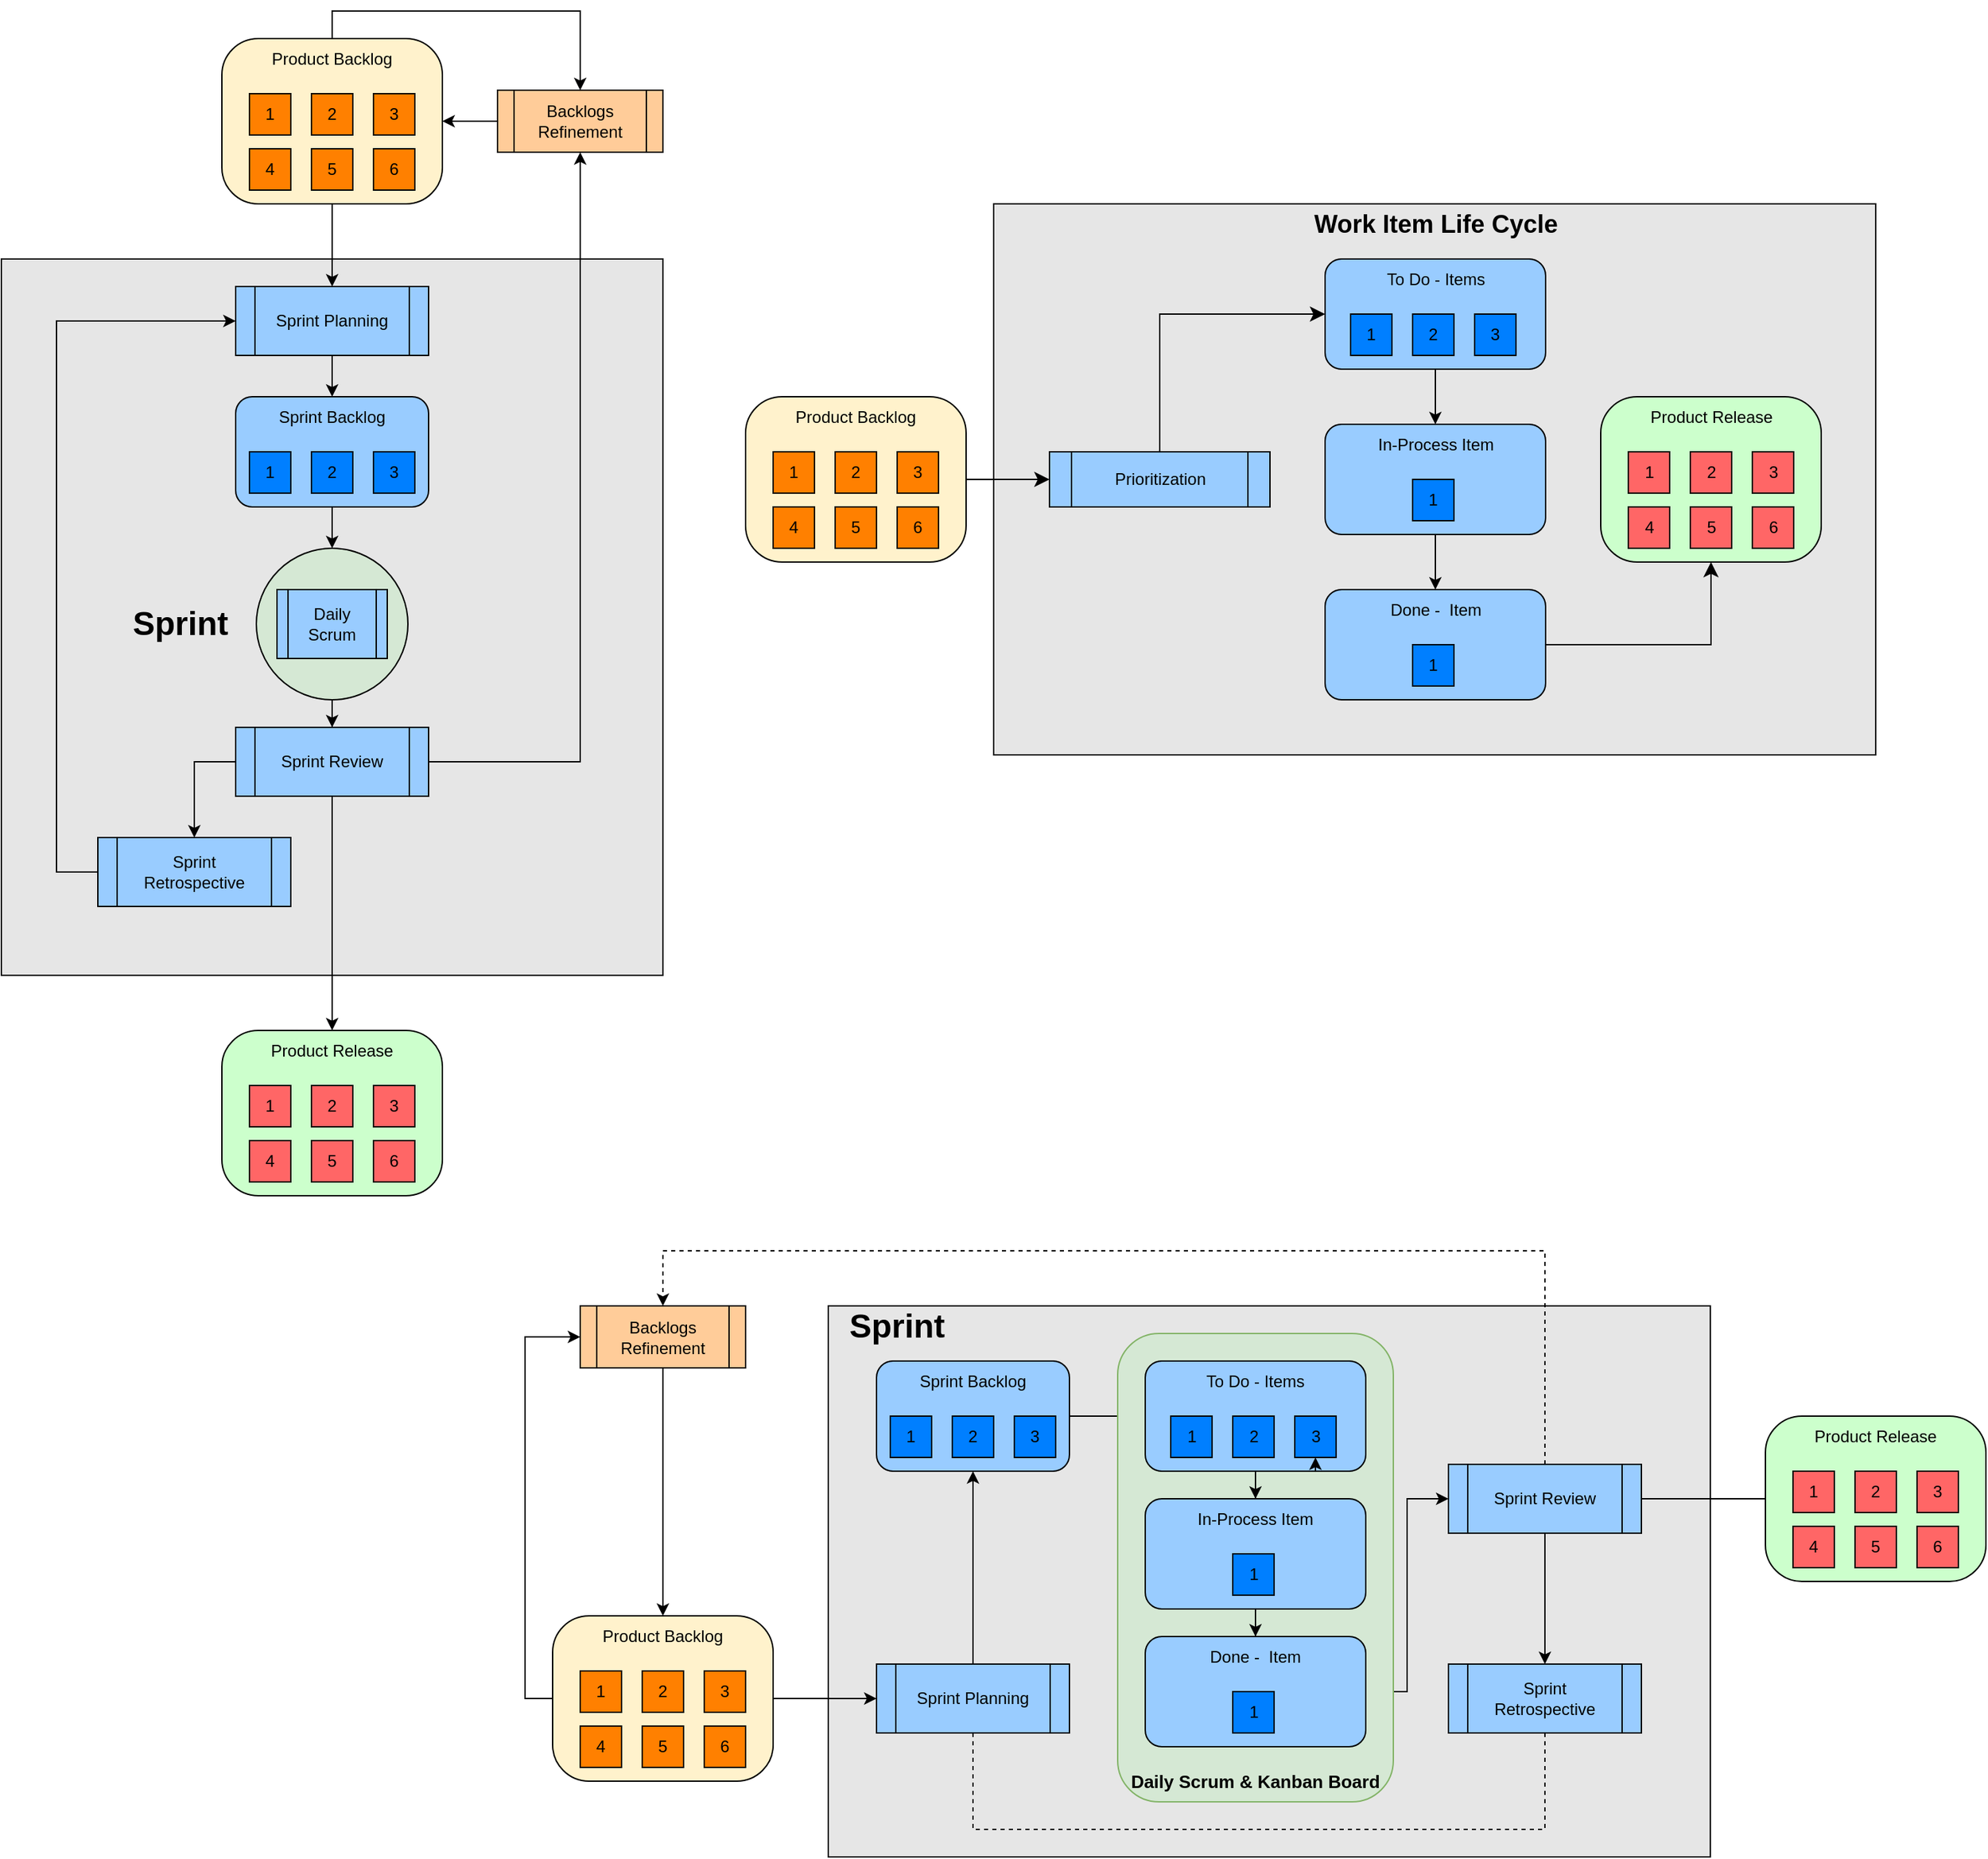 <mxfile version="21.0.6" type="github">
  <diagram name="Seite-1" id="60iAo9Uzv3837oWp7tHv">
    <mxGraphModel dx="1186" dy="755" grid="1" gridSize="10" guides="1" tooltips="1" connect="1" arrows="1" fold="1" page="1" pageScale="1" pageWidth="827" pageHeight="1169" math="0" shadow="0">
      <root>
        <mxCell id="0" />
        <mxCell id="1" parent="0" />
        <mxCell id="RtyP9Lv2QQKDSvv3CPA3-4" style="edgeStyle=orthogonalEdgeStyle;rounded=0;orthogonalLoop=1;jettySize=auto;html=1;entryX=1;entryY=0.5;entryDx=0;entryDy=0;" parent="1" source="RtyP9Lv2QQKDSvv3CPA3-1" target="RtyP9Lv2QQKDSvv3CPA3-2" edge="1">
          <mxGeometry relative="1" as="geometry" />
        </mxCell>
        <mxCell id="RtyP9Lv2QQKDSvv3CPA3-1" value="Backlogs Refinement" style="shape=process;whiteSpace=wrap;html=1;backgroundOutline=1;fillColor=#FFCC99;" parent="1" vertex="1">
          <mxGeometry x="400" y="77.5" width="120" height="45" as="geometry" />
        </mxCell>
        <mxCell id="RtyP9Lv2QQKDSvv3CPA3-5" style="edgeStyle=orthogonalEdgeStyle;rounded=0;orthogonalLoop=1;jettySize=auto;html=1;entryX=0.5;entryY=0;entryDx=0;entryDy=0;" parent="1" source="RtyP9Lv2QQKDSvv3CPA3-2" target="RtyP9Lv2QQKDSvv3CPA3-1" edge="1">
          <mxGeometry relative="1" as="geometry">
            <Array as="points">
              <mxPoint x="280" y="20" />
              <mxPoint x="460" y="20" />
            </Array>
          </mxGeometry>
        </mxCell>
        <mxCell id="RtyP9Lv2QQKDSvv3CPA3-2" value="" style="rounded=1;whiteSpace=wrap;html=1;arcSize=22;fillColor=#FFF2CC;" parent="1" vertex="1">
          <mxGeometry x="200" y="40" width="160" height="120" as="geometry" />
        </mxCell>
        <mxCell id="RtyP9Lv2QQKDSvv3CPA3-3" value="Product Backlog" style="text;html=1;strokeColor=none;fillColor=none;align=center;verticalAlign=middle;whiteSpace=wrap;rounded=0;" parent="1" vertex="1">
          <mxGeometry x="200" y="40" width="160" height="30" as="geometry" />
        </mxCell>
        <mxCell id="RtyP9Lv2QQKDSvv3CPA3-6" value="1" style="rounded=0;whiteSpace=wrap;html=1;fillColor=#FF8000;" parent="1" vertex="1">
          <mxGeometry x="220" y="80" width="30" height="30" as="geometry" />
        </mxCell>
        <mxCell id="RtyP9Lv2QQKDSvv3CPA3-7" value="4" style="rounded=0;whiteSpace=wrap;html=1;fillColor=#FF8000;" parent="1" vertex="1">
          <mxGeometry x="220" y="120" width="30" height="30" as="geometry" />
        </mxCell>
        <mxCell id="RtyP9Lv2QQKDSvv3CPA3-8" value="2" style="rounded=0;whiteSpace=wrap;html=1;fillColor=#FF8000;" parent="1" vertex="1">
          <mxGeometry x="265" y="80" width="30" height="30" as="geometry" />
        </mxCell>
        <mxCell id="RtyP9Lv2QQKDSvv3CPA3-9" value="3" style="rounded=0;whiteSpace=wrap;html=1;fillColor=#FF8000;" parent="1" vertex="1">
          <mxGeometry x="310" y="80" width="30" height="30" as="geometry" />
        </mxCell>
        <mxCell id="RtyP9Lv2QQKDSvv3CPA3-10" value="5" style="rounded=0;whiteSpace=wrap;html=1;fillColor=#FF8000;" parent="1" vertex="1">
          <mxGeometry x="265" y="120" width="30" height="30" as="geometry" />
        </mxCell>
        <mxCell id="RtyP9Lv2QQKDSvv3CPA3-11" value="6" style="rounded=0;whiteSpace=wrap;html=1;fillColor=#FF8000;" parent="1" vertex="1">
          <mxGeometry x="310" y="120" width="30" height="30" as="geometry" />
        </mxCell>
        <mxCell id="RtyP9Lv2QQKDSvv3CPA3-12" value="" style="rounded=0;whiteSpace=wrap;html=1;fillColor=#E6E6E6;" parent="1" vertex="1">
          <mxGeometry x="40" y="200" width="480" height="520" as="geometry" />
        </mxCell>
        <mxCell id="RtyP9Lv2QQKDSvv3CPA3-24" style="edgeStyle=orthogonalEdgeStyle;rounded=0;orthogonalLoop=1;jettySize=auto;html=1;entryX=0.5;entryY=0;entryDx=0;entryDy=0;" parent="1" source="RtyP9Lv2QQKDSvv3CPA3-14" target="RtyP9Lv2QQKDSvv3CPA3-18" edge="1">
          <mxGeometry relative="1" as="geometry" />
        </mxCell>
        <mxCell id="RtyP9Lv2QQKDSvv3CPA3-14" value="Sprint Planning" style="shape=process;whiteSpace=wrap;html=1;backgroundOutline=1;fillColor=#99CCFF;" parent="1" vertex="1">
          <mxGeometry x="210" y="220" width="140" height="50" as="geometry" />
        </mxCell>
        <mxCell id="RtyP9Lv2QQKDSvv3CPA3-15" style="edgeStyle=orthogonalEdgeStyle;rounded=0;orthogonalLoop=1;jettySize=auto;html=1;entryX=0.5;entryY=0;entryDx=0;entryDy=0;" parent="1" source="RtyP9Lv2QQKDSvv3CPA3-2" target="RtyP9Lv2QQKDSvv3CPA3-14" edge="1">
          <mxGeometry relative="1" as="geometry" />
        </mxCell>
        <mxCell id="RtyP9Lv2QQKDSvv3CPA3-23" style="edgeStyle=orthogonalEdgeStyle;rounded=0;orthogonalLoop=1;jettySize=auto;html=1;entryX=0.5;entryY=0;entryDx=0;entryDy=0;" parent="1" source="RtyP9Lv2QQKDSvv3CPA3-16" target="RtyP9Lv2QQKDSvv3CPA3-17" edge="1">
          <mxGeometry relative="1" as="geometry" />
        </mxCell>
        <mxCell id="RtyP9Lv2QQKDSvv3CPA3-16" value="" style="rounded=1;whiteSpace=wrap;html=1;fillColor=#99CCFF;" parent="1" vertex="1">
          <mxGeometry x="210" y="300" width="140" height="80" as="geometry" />
        </mxCell>
        <mxCell id="RtyP9Lv2QQKDSvv3CPA3-27" style="edgeStyle=orthogonalEdgeStyle;rounded=0;orthogonalLoop=1;jettySize=auto;html=1;" parent="1" source="RtyP9Lv2QQKDSvv3CPA3-17" target="RtyP9Lv2QQKDSvv3CPA3-26" edge="1">
          <mxGeometry relative="1" as="geometry" />
        </mxCell>
        <mxCell id="RtyP9Lv2QQKDSvv3CPA3-17" value="" style="ellipse;whiteSpace=wrap;html=1;aspect=fixed;fillColor=#D5E8D4;" parent="1" vertex="1">
          <mxGeometry x="225" y="410" width="110" height="110" as="geometry" />
        </mxCell>
        <mxCell id="RtyP9Lv2QQKDSvv3CPA3-18" value="Sprint Backlog" style="text;html=1;strokeColor=none;fillColor=none;align=center;verticalAlign=middle;whiteSpace=wrap;rounded=0;" parent="1" vertex="1">
          <mxGeometry x="210" y="300" width="140" height="30" as="geometry" />
        </mxCell>
        <mxCell id="RtyP9Lv2QQKDSvv3CPA3-19" value="1" style="rounded=0;whiteSpace=wrap;html=1;fillColor=#007FFF;" parent="1" vertex="1">
          <mxGeometry x="220" y="340" width="30" height="30" as="geometry" />
        </mxCell>
        <mxCell id="RtyP9Lv2QQKDSvv3CPA3-20" value="2" style="rounded=0;whiteSpace=wrap;html=1;fillColor=#007FFF;" parent="1" vertex="1">
          <mxGeometry x="265" y="340" width="30" height="30" as="geometry" />
        </mxCell>
        <mxCell id="RtyP9Lv2QQKDSvv3CPA3-21" value="3" style="rounded=0;whiteSpace=wrap;html=1;fillColor=#007FFF;" parent="1" vertex="1">
          <mxGeometry x="310" y="340" width="30" height="30" as="geometry" />
        </mxCell>
        <mxCell id="RtyP9Lv2QQKDSvv3CPA3-25" value="Daily&lt;br&gt;Scrum" style="shape=process;whiteSpace=wrap;html=1;backgroundOutline=1;fillColor=#99CCFF;" parent="1" vertex="1">
          <mxGeometry x="240" y="440" width="80" height="50" as="geometry" />
        </mxCell>
        <mxCell id="RtyP9Lv2QQKDSvv3CPA3-31" style="edgeStyle=orthogonalEdgeStyle;rounded=0;orthogonalLoop=1;jettySize=auto;html=1;entryX=0.5;entryY=1;entryDx=0;entryDy=0;" parent="1" source="RtyP9Lv2QQKDSvv3CPA3-26" target="RtyP9Lv2QQKDSvv3CPA3-1" edge="1">
          <mxGeometry relative="1" as="geometry" />
        </mxCell>
        <mxCell id="RtyP9Lv2QQKDSvv3CPA3-33" style="edgeStyle=orthogonalEdgeStyle;rounded=0;orthogonalLoop=1;jettySize=auto;html=1;entryX=0.5;entryY=0;entryDx=0;entryDy=0;exitX=0;exitY=0.5;exitDx=0;exitDy=0;" parent="1" source="RtyP9Lv2QQKDSvv3CPA3-26" target="RtyP9Lv2QQKDSvv3CPA3-32" edge="1">
          <mxGeometry relative="1" as="geometry">
            <Array as="points">
              <mxPoint x="180" y="565" />
            </Array>
          </mxGeometry>
        </mxCell>
        <mxCell id="RtyP9Lv2QQKDSvv3CPA3-43" style="edgeStyle=orthogonalEdgeStyle;rounded=0;orthogonalLoop=1;jettySize=auto;html=1;entryX=0.5;entryY=0;entryDx=0;entryDy=0;" parent="1" source="RtyP9Lv2QQKDSvv3CPA3-26" target="RtyP9Lv2QQKDSvv3CPA3-36" edge="1">
          <mxGeometry relative="1" as="geometry" />
        </mxCell>
        <mxCell id="RtyP9Lv2QQKDSvv3CPA3-26" value="Sprint Review" style="shape=process;whiteSpace=wrap;html=1;backgroundOutline=1;fillColor=#99CCFF;" parent="1" vertex="1">
          <mxGeometry x="210" y="540" width="140" height="50" as="geometry" />
        </mxCell>
        <mxCell id="RtyP9Lv2QQKDSvv3CPA3-29" value="&lt;font style=&quot;font-size: 24px;&quot;&gt;&lt;b&gt;Sprint&lt;/b&gt;&lt;/font&gt;" style="text;html=1;strokeColor=none;fillColor=none;align=center;verticalAlign=middle;whiteSpace=wrap;rounded=0;" parent="1" vertex="1">
          <mxGeometry x="140" y="450" width="60" height="30" as="geometry" />
        </mxCell>
        <mxCell id="RtyP9Lv2QQKDSvv3CPA3-34" style="edgeStyle=orthogonalEdgeStyle;rounded=0;orthogonalLoop=1;jettySize=auto;html=1;entryX=0;entryY=0.5;entryDx=0;entryDy=0;" parent="1" source="RtyP9Lv2QQKDSvv3CPA3-32" target="RtyP9Lv2QQKDSvv3CPA3-14" edge="1">
          <mxGeometry relative="1" as="geometry">
            <Array as="points">
              <mxPoint x="80" y="645" />
              <mxPoint x="80" y="245" />
            </Array>
          </mxGeometry>
        </mxCell>
        <mxCell id="RtyP9Lv2QQKDSvv3CPA3-32" value="Sprint &lt;br&gt;Retrospective" style="shape=process;whiteSpace=wrap;html=1;backgroundOutline=1;fillColor=#99CCFF;" parent="1" vertex="1">
          <mxGeometry x="110" y="620" width="140" height="50" as="geometry" />
        </mxCell>
        <mxCell id="RtyP9Lv2QQKDSvv3CPA3-35" value="" style="rounded=1;whiteSpace=wrap;html=1;arcSize=22;fillColor=#CCFFCC;" parent="1" vertex="1">
          <mxGeometry x="200" y="760" width="160" height="120" as="geometry" />
        </mxCell>
        <mxCell id="RtyP9Lv2QQKDSvv3CPA3-36" value="Product Release" style="text;html=1;strokeColor=none;fillColor=none;align=center;verticalAlign=middle;whiteSpace=wrap;rounded=0;" parent="1" vertex="1">
          <mxGeometry x="200" y="760" width="160" height="30" as="geometry" />
        </mxCell>
        <mxCell id="RtyP9Lv2QQKDSvv3CPA3-37" value="1" style="rounded=0;whiteSpace=wrap;html=1;fillColor=#FF6666;" parent="1" vertex="1">
          <mxGeometry x="220" y="800" width="30" height="30" as="geometry" />
        </mxCell>
        <mxCell id="RtyP9Lv2QQKDSvv3CPA3-38" value="4" style="rounded=0;whiteSpace=wrap;html=1;fillColor=#FF6666;" parent="1" vertex="1">
          <mxGeometry x="220" y="840" width="30" height="30" as="geometry" />
        </mxCell>
        <mxCell id="RtyP9Lv2QQKDSvv3CPA3-39" value="2" style="rounded=0;whiteSpace=wrap;html=1;fillColor=#FF6666;" parent="1" vertex="1">
          <mxGeometry x="265" y="800" width="30" height="30" as="geometry" />
        </mxCell>
        <mxCell id="RtyP9Lv2QQKDSvv3CPA3-40" value="3" style="rounded=0;whiteSpace=wrap;html=1;fillColor=#FF6666;" parent="1" vertex="1">
          <mxGeometry x="310" y="800" width="30" height="30" as="geometry" />
        </mxCell>
        <mxCell id="RtyP9Lv2QQKDSvv3CPA3-41" value="5" style="rounded=0;whiteSpace=wrap;html=1;fillColor=#FF6666;" parent="1" vertex="1">
          <mxGeometry x="265" y="840" width="30" height="30" as="geometry" />
        </mxCell>
        <mxCell id="RtyP9Lv2QQKDSvv3CPA3-42" value="6" style="rounded=0;whiteSpace=wrap;html=1;fillColor=#FF6666;" parent="1" vertex="1">
          <mxGeometry x="310" y="840" width="30" height="30" as="geometry" />
        </mxCell>
        <mxCell id="RtyP9Lv2QQKDSvv3CPA3-44" value="" style="rounded=0;whiteSpace=wrap;html=1;fillColor=#E6E6E6;" parent="1" vertex="1">
          <mxGeometry x="760" y="160" width="640" height="400" as="geometry" />
        </mxCell>
        <mxCell id="zEwUv5FJ2Jgi7OApRRtR-3" style="edgeStyle=none;curved=1;rounded=0;orthogonalLoop=1;jettySize=auto;html=1;entryX=0;entryY=0.5;entryDx=0;entryDy=0;fontSize=12;startSize=8;endSize=8;" parent="1" source="RtyP9Lv2QQKDSvv3CPA3-45" target="RtyP9Lv2QQKDSvv3CPA3-56" edge="1">
          <mxGeometry relative="1" as="geometry" />
        </mxCell>
        <mxCell id="RtyP9Lv2QQKDSvv3CPA3-45" value="" style="rounded=1;whiteSpace=wrap;html=1;arcSize=22;fillColor=#FFF2CC;" parent="1" vertex="1">
          <mxGeometry x="580" y="300" width="160" height="120" as="geometry" />
        </mxCell>
        <mxCell id="RtyP9Lv2QQKDSvv3CPA3-46" value="Product Backlog" style="text;html=1;strokeColor=none;fillColor=none;align=center;verticalAlign=middle;whiteSpace=wrap;rounded=0;" parent="1" vertex="1">
          <mxGeometry x="580" y="300" width="160" height="30" as="geometry" />
        </mxCell>
        <mxCell id="RtyP9Lv2QQKDSvv3CPA3-47" value="1" style="rounded=0;whiteSpace=wrap;html=1;fillColor=#FF8000;" parent="1" vertex="1">
          <mxGeometry x="600" y="340" width="30" height="30" as="geometry" />
        </mxCell>
        <mxCell id="RtyP9Lv2QQKDSvv3CPA3-48" value="4" style="rounded=0;whiteSpace=wrap;html=1;fillColor=#FF8000;" parent="1" vertex="1">
          <mxGeometry x="600" y="380" width="30" height="30" as="geometry" />
        </mxCell>
        <mxCell id="RtyP9Lv2QQKDSvv3CPA3-49" value="2" style="rounded=0;whiteSpace=wrap;html=1;fillColor=#FF8000;" parent="1" vertex="1">
          <mxGeometry x="645" y="340" width="30" height="30" as="geometry" />
        </mxCell>
        <mxCell id="RtyP9Lv2QQKDSvv3CPA3-50" value="3" style="rounded=0;whiteSpace=wrap;html=1;fillColor=#FF8000;" parent="1" vertex="1">
          <mxGeometry x="690" y="340" width="30" height="30" as="geometry" />
        </mxCell>
        <mxCell id="RtyP9Lv2QQKDSvv3CPA3-51" value="5" style="rounded=0;whiteSpace=wrap;html=1;fillColor=#FF8000;" parent="1" vertex="1">
          <mxGeometry x="645" y="380" width="30" height="30" as="geometry" />
        </mxCell>
        <mxCell id="RtyP9Lv2QQKDSvv3CPA3-52" value="6" style="rounded=0;whiteSpace=wrap;html=1;fillColor=#FF8000;" parent="1" vertex="1">
          <mxGeometry x="690" y="380" width="30" height="30" as="geometry" />
        </mxCell>
        <mxCell id="RtyP9Lv2QQKDSvv3CPA3-54" value="&lt;font style=&quot;font-size: 18px;&quot;&gt;&lt;b&gt;Work Item Life Cycle&lt;/b&gt;&lt;/font&gt;" style="text;html=1;strokeColor=none;fillColor=none;align=center;verticalAlign=middle;whiteSpace=wrap;rounded=0;rotation=0;" parent="1" vertex="1">
          <mxGeometry x="985.5" y="160" width="190" height="30" as="geometry" />
        </mxCell>
        <mxCell id="zEwUv5FJ2Jgi7OApRRtR-4" style="edgeStyle=orthogonalEdgeStyle;rounded=0;orthogonalLoop=1;jettySize=auto;html=1;entryX=0;entryY=0.5;entryDx=0;entryDy=0;fontSize=12;startSize=8;endSize=8;" parent="1" source="RtyP9Lv2QQKDSvv3CPA3-56" target="RtyP9Lv2QQKDSvv3CPA3-57" edge="1">
          <mxGeometry relative="1" as="geometry">
            <Array as="points">
              <mxPoint x="881" y="240" />
            </Array>
          </mxGeometry>
        </mxCell>
        <mxCell id="RtyP9Lv2QQKDSvv3CPA3-56" value="Prioritization" style="shape=process;whiteSpace=wrap;html=1;backgroundOutline=1;fillColor=#99CCFF;" parent="1" vertex="1">
          <mxGeometry x="800.5" y="340" width="160" height="40" as="geometry" />
        </mxCell>
        <mxCell id="zEwUv5FJ2Jgi7OApRRtR-2" style="edgeStyle=orthogonalEdgeStyle;rounded=0;orthogonalLoop=1;jettySize=auto;html=1;entryX=0.5;entryY=1;entryDx=0;entryDy=0;fontSize=12;startSize=8;endSize=8;" parent="1" source="RtyP9Lv2QQKDSvv3CPA3-76" target="RtyP9Lv2QQKDSvv3CPA3-80" edge="1">
          <mxGeometry relative="1" as="geometry" />
        </mxCell>
        <mxCell id="RtyP9Lv2QQKDSvv3CPA3-80" value="" style="rounded=1;whiteSpace=wrap;html=1;arcSize=22;fillColor=#CCFFCC;" parent="1" vertex="1">
          <mxGeometry x="1200.5" y="300" width="160" height="120" as="geometry" />
        </mxCell>
        <mxCell id="RtyP9Lv2QQKDSvv3CPA3-81" value="Product Release" style="text;html=1;strokeColor=none;fillColor=none;align=center;verticalAlign=middle;whiteSpace=wrap;rounded=0;" parent="1" vertex="1">
          <mxGeometry x="1200.5" y="300" width="160" height="30" as="geometry" />
        </mxCell>
        <mxCell id="RtyP9Lv2QQKDSvv3CPA3-82" value="1" style="rounded=0;whiteSpace=wrap;html=1;fillColor=#FF6666;" parent="1" vertex="1">
          <mxGeometry x="1220.5" y="340" width="30" height="30" as="geometry" />
        </mxCell>
        <mxCell id="RtyP9Lv2QQKDSvv3CPA3-83" value="4" style="rounded=0;whiteSpace=wrap;html=1;fillColor=#FF6666;" parent="1" vertex="1">
          <mxGeometry x="1220.5" y="380" width="30" height="30" as="geometry" />
        </mxCell>
        <mxCell id="RtyP9Lv2QQKDSvv3CPA3-84" value="2" style="rounded=0;whiteSpace=wrap;html=1;fillColor=#FF6666;" parent="1" vertex="1">
          <mxGeometry x="1265.5" y="340" width="30" height="30" as="geometry" />
        </mxCell>
        <mxCell id="RtyP9Lv2QQKDSvv3CPA3-85" value="3" style="rounded=0;whiteSpace=wrap;html=1;fillColor=#FF6666;" parent="1" vertex="1">
          <mxGeometry x="1310.5" y="340" width="30" height="30" as="geometry" />
        </mxCell>
        <mxCell id="RtyP9Lv2QQKDSvv3CPA3-86" value="5" style="rounded=0;whiteSpace=wrap;html=1;fillColor=#FF6666;" parent="1" vertex="1">
          <mxGeometry x="1265.5" y="380" width="30" height="30" as="geometry" />
        </mxCell>
        <mxCell id="RtyP9Lv2QQKDSvv3CPA3-87" value="6" style="rounded=0;whiteSpace=wrap;html=1;fillColor=#FF6666;" parent="1" vertex="1">
          <mxGeometry x="1310.5" y="380" width="30" height="30" as="geometry" />
        </mxCell>
        <mxCell id="u61SkctuEBbx3bLfDy3J-40" style="edgeStyle=orthogonalEdgeStyle;rounded=0;orthogonalLoop=1;jettySize=auto;html=1;entryX=0.5;entryY=0;entryDx=0;entryDy=0;" edge="1" parent="1" source="u61SkctuEBbx3bLfDy3J-41" target="u61SkctuEBbx3bLfDy3J-44">
          <mxGeometry relative="1" as="geometry" />
        </mxCell>
        <mxCell id="u61SkctuEBbx3bLfDy3J-41" value="Backlogs Refinement" style="shape=process;whiteSpace=wrap;html=1;backgroundOutline=1;fillColor=#FFCC99;" vertex="1" parent="1">
          <mxGeometry x="460" y="960" width="120" height="45" as="geometry" />
        </mxCell>
        <mxCell id="u61SkctuEBbx3bLfDy3J-51" value="" style="rounded=0;whiteSpace=wrap;html=1;fillColor=#E6E6E6;" vertex="1" parent="1">
          <mxGeometry x="640" y="960" width="640" height="400" as="geometry" />
        </mxCell>
        <mxCell id="u61SkctuEBbx3bLfDy3J-52" style="edgeStyle=orthogonalEdgeStyle;rounded=0;orthogonalLoop=1;jettySize=auto;html=1;entryX=0.5;entryY=1;entryDx=0;entryDy=0;" edge="1" parent="1" source="u61SkctuEBbx3bLfDy3J-53" target="u61SkctuEBbx3bLfDy3J-56">
          <mxGeometry relative="1" as="geometry" />
        </mxCell>
        <mxCell id="u61SkctuEBbx3bLfDy3J-53" value="Sprint Planning" style="shape=process;whiteSpace=wrap;html=1;backgroundOutline=1;fillColor=#99CCFF;" vertex="1" parent="1">
          <mxGeometry x="675" y="1220" width="140" height="50" as="geometry" />
        </mxCell>
        <mxCell id="u61SkctuEBbx3bLfDy3J-54" style="edgeStyle=orthogonalEdgeStyle;rounded=0;orthogonalLoop=1;jettySize=auto;html=1;entryX=0;entryY=0.5;entryDx=0;entryDy=0;" edge="1" parent="1" source="u61SkctuEBbx3bLfDy3J-43" target="u61SkctuEBbx3bLfDy3J-53">
          <mxGeometry relative="1" as="geometry" />
        </mxCell>
        <mxCell id="u61SkctuEBbx3bLfDy3J-64" style="edgeStyle=orthogonalEdgeStyle;rounded=0;orthogonalLoop=1;jettySize=auto;html=1;entryX=0.5;entryY=0;entryDx=0;entryDy=0;dashed=1;exitX=0.5;exitY=0;exitDx=0;exitDy=0;" edge="1" parent="1" source="u61SkctuEBbx3bLfDy3J-67" target="u61SkctuEBbx3bLfDy3J-41">
          <mxGeometry relative="1" as="geometry">
            <Array as="points">
              <mxPoint x="1160" y="920" />
              <mxPoint x="520" y="920" />
            </Array>
          </mxGeometry>
        </mxCell>
        <mxCell id="u61SkctuEBbx3bLfDy3J-65" style="edgeStyle=orthogonalEdgeStyle;rounded=0;orthogonalLoop=1;jettySize=auto;html=1;entryX=0.5;entryY=0;entryDx=0;entryDy=0;exitX=0.5;exitY=1;exitDx=0;exitDy=0;" edge="1" parent="1" source="u61SkctuEBbx3bLfDy3J-67" target="u61SkctuEBbx3bLfDy3J-70">
          <mxGeometry relative="1" as="geometry">
            <Array as="points" />
          </mxGeometry>
        </mxCell>
        <mxCell id="u61SkctuEBbx3bLfDy3J-66" style="edgeStyle=orthogonalEdgeStyle;rounded=0;orthogonalLoop=1;jettySize=auto;html=1;entryX=0;entryY=0.5;entryDx=0;entryDy=0;exitX=1;exitY=0.5;exitDx=0;exitDy=0;" edge="1" parent="1" source="u61SkctuEBbx3bLfDy3J-67" target="u61SkctuEBbx3bLfDy3J-71">
          <mxGeometry relative="1" as="geometry">
            <Array as="points">
              <mxPoint x="1330" y="1100" />
            </Array>
          </mxGeometry>
        </mxCell>
        <mxCell id="u61SkctuEBbx3bLfDy3J-67" value="Sprint Review" style="shape=process;whiteSpace=wrap;html=1;backgroundOutline=1;fillColor=#99CCFF;" vertex="1" parent="1">
          <mxGeometry x="1090" y="1075" width="140" height="50" as="geometry" />
        </mxCell>
        <mxCell id="u61SkctuEBbx3bLfDy3J-68" value="&lt;font style=&quot;font-size: 24px;&quot;&gt;&lt;b&gt;Sprint&lt;/b&gt;&lt;/font&gt;" style="text;html=1;strokeColor=none;fillColor=none;align=center;verticalAlign=middle;whiteSpace=wrap;rounded=0;" vertex="1" parent="1">
          <mxGeometry x="660" y="960" width="60" height="30" as="geometry" />
        </mxCell>
        <mxCell id="u61SkctuEBbx3bLfDy3J-70" value="Sprint &lt;br&gt;Retrospective" style="shape=process;whiteSpace=wrap;html=1;backgroundOutline=1;fillColor=#99CCFF;" vertex="1" parent="1">
          <mxGeometry x="1090" y="1220" width="140" height="50" as="geometry" />
        </mxCell>
        <mxCell id="u61SkctuEBbx3bLfDy3J-79" value="" style="group" vertex="1" connectable="0" parent="1">
          <mxGeometry x="1320" y="1040" width="160" height="120" as="geometry" />
        </mxCell>
        <mxCell id="u61SkctuEBbx3bLfDy3J-71" value="" style="rounded=1;whiteSpace=wrap;html=1;arcSize=22;fillColor=#CCFFCC;" vertex="1" parent="u61SkctuEBbx3bLfDy3J-79">
          <mxGeometry width="160" height="120" as="geometry" />
        </mxCell>
        <mxCell id="u61SkctuEBbx3bLfDy3J-72" value="Product Release" style="text;html=1;strokeColor=none;fillColor=none;align=center;verticalAlign=middle;whiteSpace=wrap;rounded=0;" vertex="1" parent="u61SkctuEBbx3bLfDy3J-79">
          <mxGeometry width="160" height="30" as="geometry" />
        </mxCell>
        <mxCell id="u61SkctuEBbx3bLfDy3J-73" value="1" style="rounded=0;whiteSpace=wrap;html=1;fillColor=#FF6666;" vertex="1" parent="u61SkctuEBbx3bLfDy3J-79">
          <mxGeometry x="20" y="40" width="30" height="30" as="geometry" />
        </mxCell>
        <mxCell id="u61SkctuEBbx3bLfDy3J-74" value="4" style="rounded=0;whiteSpace=wrap;html=1;fillColor=#FF6666;" vertex="1" parent="u61SkctuEBbx3bLfDy3J-79">
          <mxGeometry x="20" y="80" width="30" height="30" as="geometry" />
        </mxCell>
        <mxCell id="u61SkctuEBbx3bLfDy3J-75" value="2" style="rounded=0;whiteSpace=wrap;html=1;fillColor=#FF6666;" vertex="1" parent="u61SkctuEBbx3bLfDy3J-79">
          <mxGeometry x="65" y="40" width="30" height="30" as="geometry" />
        </mxCell>
        <mxCell id="u61SkctuEBbx3bLfDy3J-76" value="3" style="rounded=0;whiteSpace=wrap;html=1;fillColor=#FF6666;" vertex="1" parent="u61SkctuEBbx3bLfDy3J-79">
          <mxGeometry x="110" y="40" width="30" height="30" as="geometry" />
        </mxCell>
        <mxCell id="u61SkctuEBbx3bLfDy3J-77" value="5" style="rounded=0;whiteSpace=wrap;html=1;fillColor=#FF6666;" vertex="1" parent="u61SkctuEBbx3bLfDy3J-79">
          <mxGeometry x="65" y="80" width="30" height="30" as="geometry" />
        </mxCell>
        <mxCell id="u61SkctuEBbx3bLfDy3J-78" value="6" style="rounded=0;whiteSpace=wrap;html=1;fillColor=#FF6666;" vertex="1" parent="u61SkctuEBbx3bLfDy3J-79">
          <mxGeometry x="110" y="80" width="30" height="30" as="geometry" />
        </mxCell>
        <mxCell id="u61SkctuEBbx3bLfDy3J-80" value="" style="group" vertex="1" connectable="0" parent="1">
          <mxGeometry x="440" y="1185" width="160" height="120" as="geometry" />
        </mxCell>
        <mxCell id="u61SkctuEBbx3bLfDy3J-43" value="" style="rounded=1;whiteSpace=wrap;html=1;arcSize=22;fillColor=#FFF2CC;" vertex="1" parent="u61SkctuEBbx3bLfDy3J-80">
          <mxGeometry width="160" height="120" as="geometry" />
        </mxCell>
        <mxCell id="u61SkctuEBbx3bLfDy3J-44" value="Product Backlog" style="text;html=1;strokeColor=none;fillColor=none;align=center;verticalAlign=middle;whiteSpace=wrap;rounded=0;" vertex="1" parent="u61SkctuEBbx3bLfDy3J-80">
          <mxGeometry width="160" height="30" as="geometry" />
        </mxCell>
        <mxCell id="u61SkctuEBbx3bLfDy3J-45" value="1" style="rounded=0;whiteSpace=wrap;html=1;fillColor=#FF8000;" vertex="1" parent="u61SkctuEBbx3bLfDy3J-80">
          <mxGeometry x="20" y="40" width="30" height="30" as="geometry" />
        </mxCell>
        <mxCell id="u61SkctuEBbx3bLfDy3J-46" value="4" style="rounded=0;whiteSpace=wrap;html=1;fillColor=#FF8000;" vertex="1" parent="u61SkctuEBbx3bLfDy3J-80">
          <mxGeometry x="20" y="80" width="30" height="30" as="geometry" />
        </mxCell>
        <mxCell id="u61SkctuEBbx3bLfDy3J-47" value="2" style="rounded=0;whiteSpace=wrap;html=1;fillColor=#FF8000;" vertex="1" parent="u61SkctuEBbx3bLfDy3J-80">
          <mxGeometry x="65" y="40" width="30" height="30" as="geometry" />
        </mxCell>
        <mxCell id="u61SkctuEBbx3bLfDy3J-48" value="3" style="rounded=0;whiteSpace=wrap;html=1;fillColor=#FF8000;" vertex="1" parent="u61SkctuEBbx3bLfDy3J-80">
          <mxGeometry x="110" y="40" width="30" height="30" as="geometry" />
        </mxCell>
        <mxCell id="u61SkctuEBbx3bLfDy3J-49" value="5" style="rounded=0;whiteSpace=wrap;html=1;fillColor=#FF8000;" vertex="1" parent="u61SkctuEBbx3bLfDy3J-80">
          <mxGeometry x="65" y="80" width="30" height="30" as="geometry" />
        </mxCell>
        <mxCell id="u61SkctuEBbx3bLfDy3J-50" value="6" style="rounded=0;whiteSpace=wrap;html=1;fillColor=#FF8000;" vertex="1" parent="u61SkctuEBbx3bLfDy3J-80">
          <mxGeometry x="110" y="80" width="30" height="30" as="geometry" />
        </mxCell>
        <mxCell id="u61SkctuEBbx3bLfDy3J-83" value="" style="group" vertex="1" connectable="0" parent="1">
          <mxGeometry x="675" y="1000" width="140" height="80" as="geometry" />
        </mxCell>
        <mxCell id="u61SkctuEBbx3bLfDy3J-56" value="" style="rounded=1;whiteSpace=wrap;html=1;fillColor=#99CCFF;" vertex="1" parent="u61SkctuEBbx3bLfDy3J-83">
          <mxGeometry width="140" height="80" as="geometry" />
        </mxCell>
        <mxCell id="u61SkctuEBbx3bLfDy3J-59" value="Sprint Backlog" style="text;html=1;strokeColor=none;fillColor=none;align=center;verticalAlign=middle;whiteSpace=wrap;rounded=0;" vertex="1" parent="u61SkctuEBbx3bLfDy3J-83">
          <mxGeometry width="140" height="30" as="geometry" />
        </mxCell>
        <mxCell id="u61SkctuEBbx3bLfDy3J-60" value="1" style="rounded=0;whiteSpace=wrap;html=1;fillColor=#007FFF;" vertex="1" parent="u61SkctuEBbx3bLfDy3J-83">
          <mxGeometry x="10" y="40" width="30" height="30" as="geometry" />
        </mxCell>
        <mxCell id="u61SkctuEBbx3bLfDy3J-61" value="2" style="rounded=0;whiteSpace=wrap;html=1;fillColor=#007FFF;" vertex="1" parent="u61SkctuEBbx3bLfDy3J-83">
          <mxGeometry x="55" y="40" width="30" height="30" as="geometry" />
        </mxCell>
        <mxCell id="u61SkctuEBbx3bLfDy3J-62" value="3" style="rounded=0;whiteSpace=wrap;html=1;fillColor=#007FFF;" vertex="1" parent="u61SkctuEBbx3bLfDy3J-83">
          <mxGeometry x="100" y="40" width="30" height="30" as="geometry" />
        </mxCell>
        <mxCell id="u61SkctuEBbx3bLfDy3J-84" style="edgeStyle=orthogonalEdgeStyle;rounded=0;orthogonalLoop=1;jettySize=auto;html=1;entryX=0;entryY=0.5;entryDx=0;entryDy=0;exitX=0;exitY=0.5;exitDx=0;exitDy=0;" edge="1" parent="1" source="u61SkctuEBbx3bLfDy3J-43" target="u61SkctuEBbx3bLfDy3J-41">
          <mxGeometry relative="1" as="geometry" />
        </mxCell>
        <mxCell id="u61SkctuEBbx3bLfDy3J-85" value="" style="group" vertex="1" connectable="0" parent="1">
          <mxGeometry x="1000.5" y="200" width="160" height="320" as="geometry" />
        </mxCell>
        <mxCell id="RtyP9Lv2QQKDSvv3CPA3-57" value="" style="rounded=1;whiteSpace=wrap;html=1;fillColor=#99CCFF;" parent="u61SkctuEBbx3bLfDy3J-85" vertex="1">
          <mxGeometry width="160" height="80" as="geometry" />
        </mxCell>
        <mxCell id="RtyP9Lv2QQKDSvv3CPA3-58" value="To Do - Items" style="text;html=1;strokeColor=none;fillColor=none;align=center;verticalAlign=middle;whiteSpace=wrap;rounded=0;" parent="u61SkctuEBbx3bLfDy3J-85" vertex="1">
          <mxGeometry width="160" height="30" as="geometry" />
        </mxCell>
        <mxCell id="RtyP9Lv2QQKDSvv3CPA3-59" value="1" style="rounded=0;whiteSpace=wrap;html=1;fillColor=#007FFF;" parent="u61SkctuEBbx3bLfDy3J-85" vertex="1">
          <mxGeometry x="18.5" y="40" width="30" height="30" as="geometry" />
        </mxCell>
        <mxCell id="RtyP9Lv2QQKDSvv3CPA3-60" value="2" style="rounded=0;whiteSpace=wrap;html=1;fillColor=#007FFF;" parent="u61SkctuEBbx3bLfDy3J-85" vertex="1">
          <mxGeometry x="63.5" y="40" width="30" height="30" as="geometry" />
        </mxCell>
        <mxCell id="RtyP9Lv2QQKDSvv3CPA3-61" value="3" style="rounded=0;whiteSpace=wrap;html=1;fillColor=#007FFF;" parent="u61SkctuEBbx3bLfDy3J-85" vertex="1">
          <mxGeometry x="108.5" y="40" width="30" height="30" as="geometry" />
        </mxCell>
        <mxCell id="RtyP9Lv2QQKDSvv3CPA3-63" value="" style="rounded=1;whiteSpace=wrap;html=1;fillColor=#99CCFF;" parent="u61SkctuEBbx3bLfDy3J-85" vertex="1">
          <mxGeometry y="120" width="160" height="80" as="geometry" />
        </mxCell>
        <mxCell id="RtyP9Lv2QQKDSvv3CPA3-64" value="In-Process Item" style="text;html=1;strokeColor=none;fillColor=none;align=center;verticalAlign=middle;whiteSpace=wrap;rounded=0;" parent="u61SkctuEBbx3bLfDy3J-85" vertex="1">
          <mxGeometry y="120" width="160" height="30" as="geometry" />
        </mxCell>
        <mxCell id="RtyP9Lv2QQKDSvv3CPA3-75" style="edgeStyle=orthogonalEdgeStyle;rounded=0;orthogonalLoop=1;jettySize=auto;html=1;entryX=0.5;entryY=0;entryDx=0;entryDy=0;" parent="u61SkctuEBbx3bLfDy3J-85" source="RtyP9Lv2QQKDSvv3CPA3-57" target="RtyP9Lv2QQKDSvv3CPA3-64" edge="1">
          <mxGeometry relative="1" as="geometry" />
        </mxCell>
        <mxCell id="RtyP9Lv2QQKDSvv3CPA3-65" value="1" style="rounded=0;whiteSpace=wrap;html=1;fillColor=#007FFF;" parent="u61SkctuEBbx3bLfDy3J-85" vertex="1">
          <mxGeometry x="63.5" y="160" width="30" height="30" as="geometry" />
        </mxCell>
        <mxCell id="RtyP9Lv2QQKDSvv3CPA3-76" value="" style="rounded=1;whiteSpace=wrap;html=1;fillColor=#99CCFF;" parent="u61SkctuEBbx3bLfDy3J-85" vertex="1">
          <mxGeometry y="240" width="160" height="80" as="geometry" />
        </mxCell>
        <mxCell id="RtyP9Lv2QQKDSvv3CPA3-77" value="Done -&amp;nbsp; Item" style="text;html=1;strokeColor=none;fillColor=none;align=center;verticalAlign=middle;whiteSpace=wrap;rounded=0;" parent="u61SkctuEBbx3bLfDy3J-85" vertex="1">
          <mxGeometry y="240" width="160" height="30" as="geometry" />
        </mxCell>
        <mxCell id="RtyP9Lv2QQKDSvv3CPA3-88" style="edgeStyle=orthogonalEdgeStyle;rounded=0;orthogonalLoop=1;jettySize=auto;html=1;entryX=0.5;entryY=0;entryDx=0;entryDy=0;" parent="u61SkctuEBbx3bLfDy3J-85" source="RtyP9Lv2QQKDSvv3CPA3-63" target="RtyP9Lv2QQKDSvv3CPA3-77" edge="1">
          <mxGeometry relative="1" as="geometry" />
        </mxCell>
        <mxCell id="RtyP9Lv2QQKDSvv3CPA3-78" value="1" style="rounded=0;whiteSpace=wrap;html=1;fillColor=#007FFF;" parent="u61SkctuEBbx3bLfDy3J-85" vertex="1">
          <mxGeometry x="63.5" y="280" width="30" height="30" as="geometry" />
        </mxCell>
        <mxCell id="u61SkctuEBbx3bLfDy3J-105" value="" style="edgeStyle=orthogonalEdgeStyle;rounded=0;orthogonalLoop=1;jettySize=auto;html=1;dashed=1;entryX=0.5;entryY=1;entryDx=0;entryDy=0;exitX=0.5;exitY=1;exitDx=0;exitDy=0;endArrow=none;" edge="1" parent="1" source="u61SkctuEBbx3bLfDy3J-70" target="u61SkctuEBbx3bLfDy3J-53">
          <mxGeometry relative="1" as="geometry">
            <Array as="points">
              <mxPoint x="1160" y="1340" />
              <mxPoint x="745" y="1340" />
            </Array>
            <mxPoint x="1190" y="1245" as="sourcePoint" />
            <mxPoint x="815" y="1245" as="targetPoint" />
          </mxGeometry>
        </mxCell>
        <mxCell id="u61SkctuEBbx3bLfDy3J-111" style="edgeStyle=orthogonalEdgeStyle;rounded=0;orthogonalLoop=1;jettySize=auto;html=1;entryX=0;entryY=0.5;entryDx=0;entryDy=0;exitX=1;exitY=0.5;exitDx=0;exitDy=0;" edge="1" parent="1" source="u61SkctuEBbx3bLfDy3J-56" target="u61SkctuEBbx3bLfDy3J-87">
          <mxGeometry relative="1" as="geometry" />
        </mxCell>
        <mxCell id="u61SkctuEBbx3bLfDy3J-112" style="edgeStyle=orthogonalEdgeStyle;rounded=0;orthogonalLoop=1;jettySize=auto;html=1;entryX=0;entryY=0.5;entryDx=0;entryDy=0;" edge="1" parent="1" source="u61SkctuEBbx3bLfDy3J-96" target="u61SkctuEBbx3bLfDy3J-67">
          <mxGeometry relative="1" as="geometry" />
        </mxCell>
        <mxCell id="u61SkctuEBbx3bLfDy3J-104" value="" style="rounded=1;whiteSpace=wrap;html=1;fillColor=#d5e8d4;strokeColor=#82b366;" vertex="1" parent="1">
          <mxGeometry x="850" y="980" width="200" height="340" as="geometry" />
        </mxCell>
        <mxCell id="u61SkctuEBbx3bLfDy3J-108" value="" style="group" vertex="1" connectable="0" parent="1">
          <mxGeometry x="870" y="1000" width="180" height="290" as="geometry" />
        </mxCell>
        <mxCell id="u61SkctuEBbx3bLfDy3J-101" value="" style="group" vertex="1" connectable="0" parent="u61SkctuEBbx3bLfDy3J-108">
          <mxGeometry width="180" height="290" as="geometry" />
        </mxCell>
        <mxCell id="u61SkctuEBbx3bLfDy3J-87" value="" style="rounded=1;whiteSpace=wrap;html=1;fillColor=#99CCFF;" vertex="1" parent="u61SkctuEBbx3bLfDy3J-101">
          <mxGeometry width="160" height="80" as="geometry" />
        </mxCell>
        <mxCell id="u61SkctuEBbx3bLfDy3J-88" value="To Do - Items" style="text;html=1;strokeColor=none;fillColor=none;align=center;verticalAlign=middle;whiteSpace=wrap;rounded=0;" vertex="1" parent="u61SkctuEBbx3bLfDy3J-101">
          <mxGeometry width="160" height="30" as="geometry" />
        </mxCell>
        <mxCell id="u61SkctuEBbx3bLfDy3J-89" value="1" style="rounded=0;whiteSpace=wrap;html=1;fillColor=#007FFF;" vertex="1" parent="u61SkctuEBbx3bLfDy3J-101">
          <mxGeometry x="18.5" y="40" width="30" height="30" as="geometry" />
        </mxCell>
        <mxCell id="u61SkctuEBbx3bLfDy3J-90" value="2" style="rounded=0;whiteSpace=wrap;html=1;fillColor=#007FFF;" vertex="1" parent="u61SkctuEBbx3bLfDy3J-101">
          <mxGeometry x="63.5" y="40" width="30" height="30" as="geometry" />
        </mxCell>
        <mxCell id="u61SkctuEBbx3bLfDy3J-91" value="3" style="rounded=0;whiteSpace=wrap;html=1;fillColor=#007FFF;" vertex="1" parent="u61SkctuEBbx3bLfDy3J-101">
          <mxGeometry x="108.5" y="40" width="30" height="30" as="geometry" />
        </mxCell>
        <mxCell id="u61SkctuEBbx3bLfDy3J-94" style="edgeStyle=orthogonalEdgeStyle;rounded=0;orthogonalLoop=1;jettySize=auto;html=1;entryX=0.5;entryY=0;entryDx=0;entryDy=0;" edge="1" parent="u61SkctuEBbx3bLfDy3J-108" source="u61SkctuEBbx3bLfDy3J-87" target="u61SkctuEBbx3bLfDy3J-93">
          <mxGeometry relative="1" as="geometry" />
        </mxCell>
        <mxCell id="u61SkctuEBbx3bLfDy3J-96" value="" style="rounded=1;whiteSpace=wrap;html=1;fillColor=#99CCFF;" vertex="1" parent="u61SkctuEBbx3bLfDy3J-108">
          <mxGeometry y="200" width="160" height="80" as="geometry" />
        </mxCell>
        <mxCell id="u61SkctuEBbx3bLfDy3J-97" value="Done -&amp;nbsp; Item" style="text;html=1;strokeColor=none;fillColor=none;align=center;verticalAlign=middle;whiteSpace=wrap;rounded=0;" vertex="1" parent="u61SkctuEBbx3bLfDy3J-108">
          <mxGeometry y="200" width="160" height="30" as="geometry" />
        </mxCell>
        <mxCell id="u61SkctuEBbx3bLfDy3J-99" value="1" style="rounded=0;whiteSpace=wrap;html=1;fillColor=#007FFF;" vertex="1" parent="u61SkctuEBbx3bLfDy3J-108">
          <mxGeometry x="63.5" y="240" width="30" height="30" as="geometry" />
        </mxCell>
        <mxCell id="u61SkctuEBbx3bLfDy3J-107" value="" style="edgeStyle=orthogonalEdgeStyle;rounded=0;orthogonalLoop=1;jettySize=auto;html=1;" edge="1" parent="u61SkctuEBbx3bLfDy3J-108" source="u61SkctuEBbx3bLfDy3J-93" target="u61SkctuEBbx3bLfDy3J-91">
          <mxGeometry relative="1" as="geometry" />
        </mxCell>
        <mxCell id="u61SkctuEBbx3bLfDy3J-92" value="" style="rounded=1;whiteSpace=wrap;html=1;fillColor=#99CCFF;" vertex="1" parent="u61SkctuEBbx3bLfDy3J-108">
          <mxGeometry y="100" width="160" height="80" as="geometry" />
        </mxCell>
        <mxCell id="u61SkctuEBbx3bLfDy3J-98" style="edgeStyle=orthogonalEdgeStyle;rounded=0;orthogonalLoop=1;jettySize=auto;html=1;entryX=0.5;entryY=0;entryDx=0;entryDy=0;" edge="1" parent="u61SkctuEBbx3bLfDy3J-108" source="u61SkctuEBbx3bLfDy3J-92" target="u61SkctuEBbx3bLfDy3J-97">
          <mxGeometry relative="1" as="geometry" />
        </mxCell>
        <mxCell id="u61SkctuEBbx3bLfDy3J-93" value="In-Process Item" style="text;html=1;strokeColor=none;fillColor=none;align=center;verticalAlign=middle;whiteSpace=wrap;rounded=0;" vertex="1" parent="u61SkctuEBbx3bLfDy3J-108">
          <mxGeometry y="100" width="160" height="30" as="geometry" />
        </mxCell>
        <mxCell id="u61SkctuEBbx3bLfDy3J-95" value="1" style="rounded=0;whiteSpace=wrap;html=1;fillColor=#007FFF;" vertex="1" parent="u61SkctuEBbx3bLfDy3J-108">
          <mxGeometry x="63.5" y="140" width="30" height="30" as="geometry" />
        </mxCell>
        <mxCell id="u61SkctuEBbx3bLfDy3J-113" value="&lt;b&gt;&lt;font style=&quot;font-size: 13px;&quot;&gt;Daily Scrum &amp;amp; Kanban Board&lt;/font&gt;&lt;/b&gt;" style="text;html=1;strokeColor=none;fillColor=none;align=center;verticalAlign=middle;whiteSpace=wrap;rounded=0;" vertex="1" parent="1">
          <mxGeometry x="855" y="1290" width="190" height="30" as="geometry" />
        </mxCell>
      </root>
    </mxGraphModel>
  </diagram>
</mxfile>
